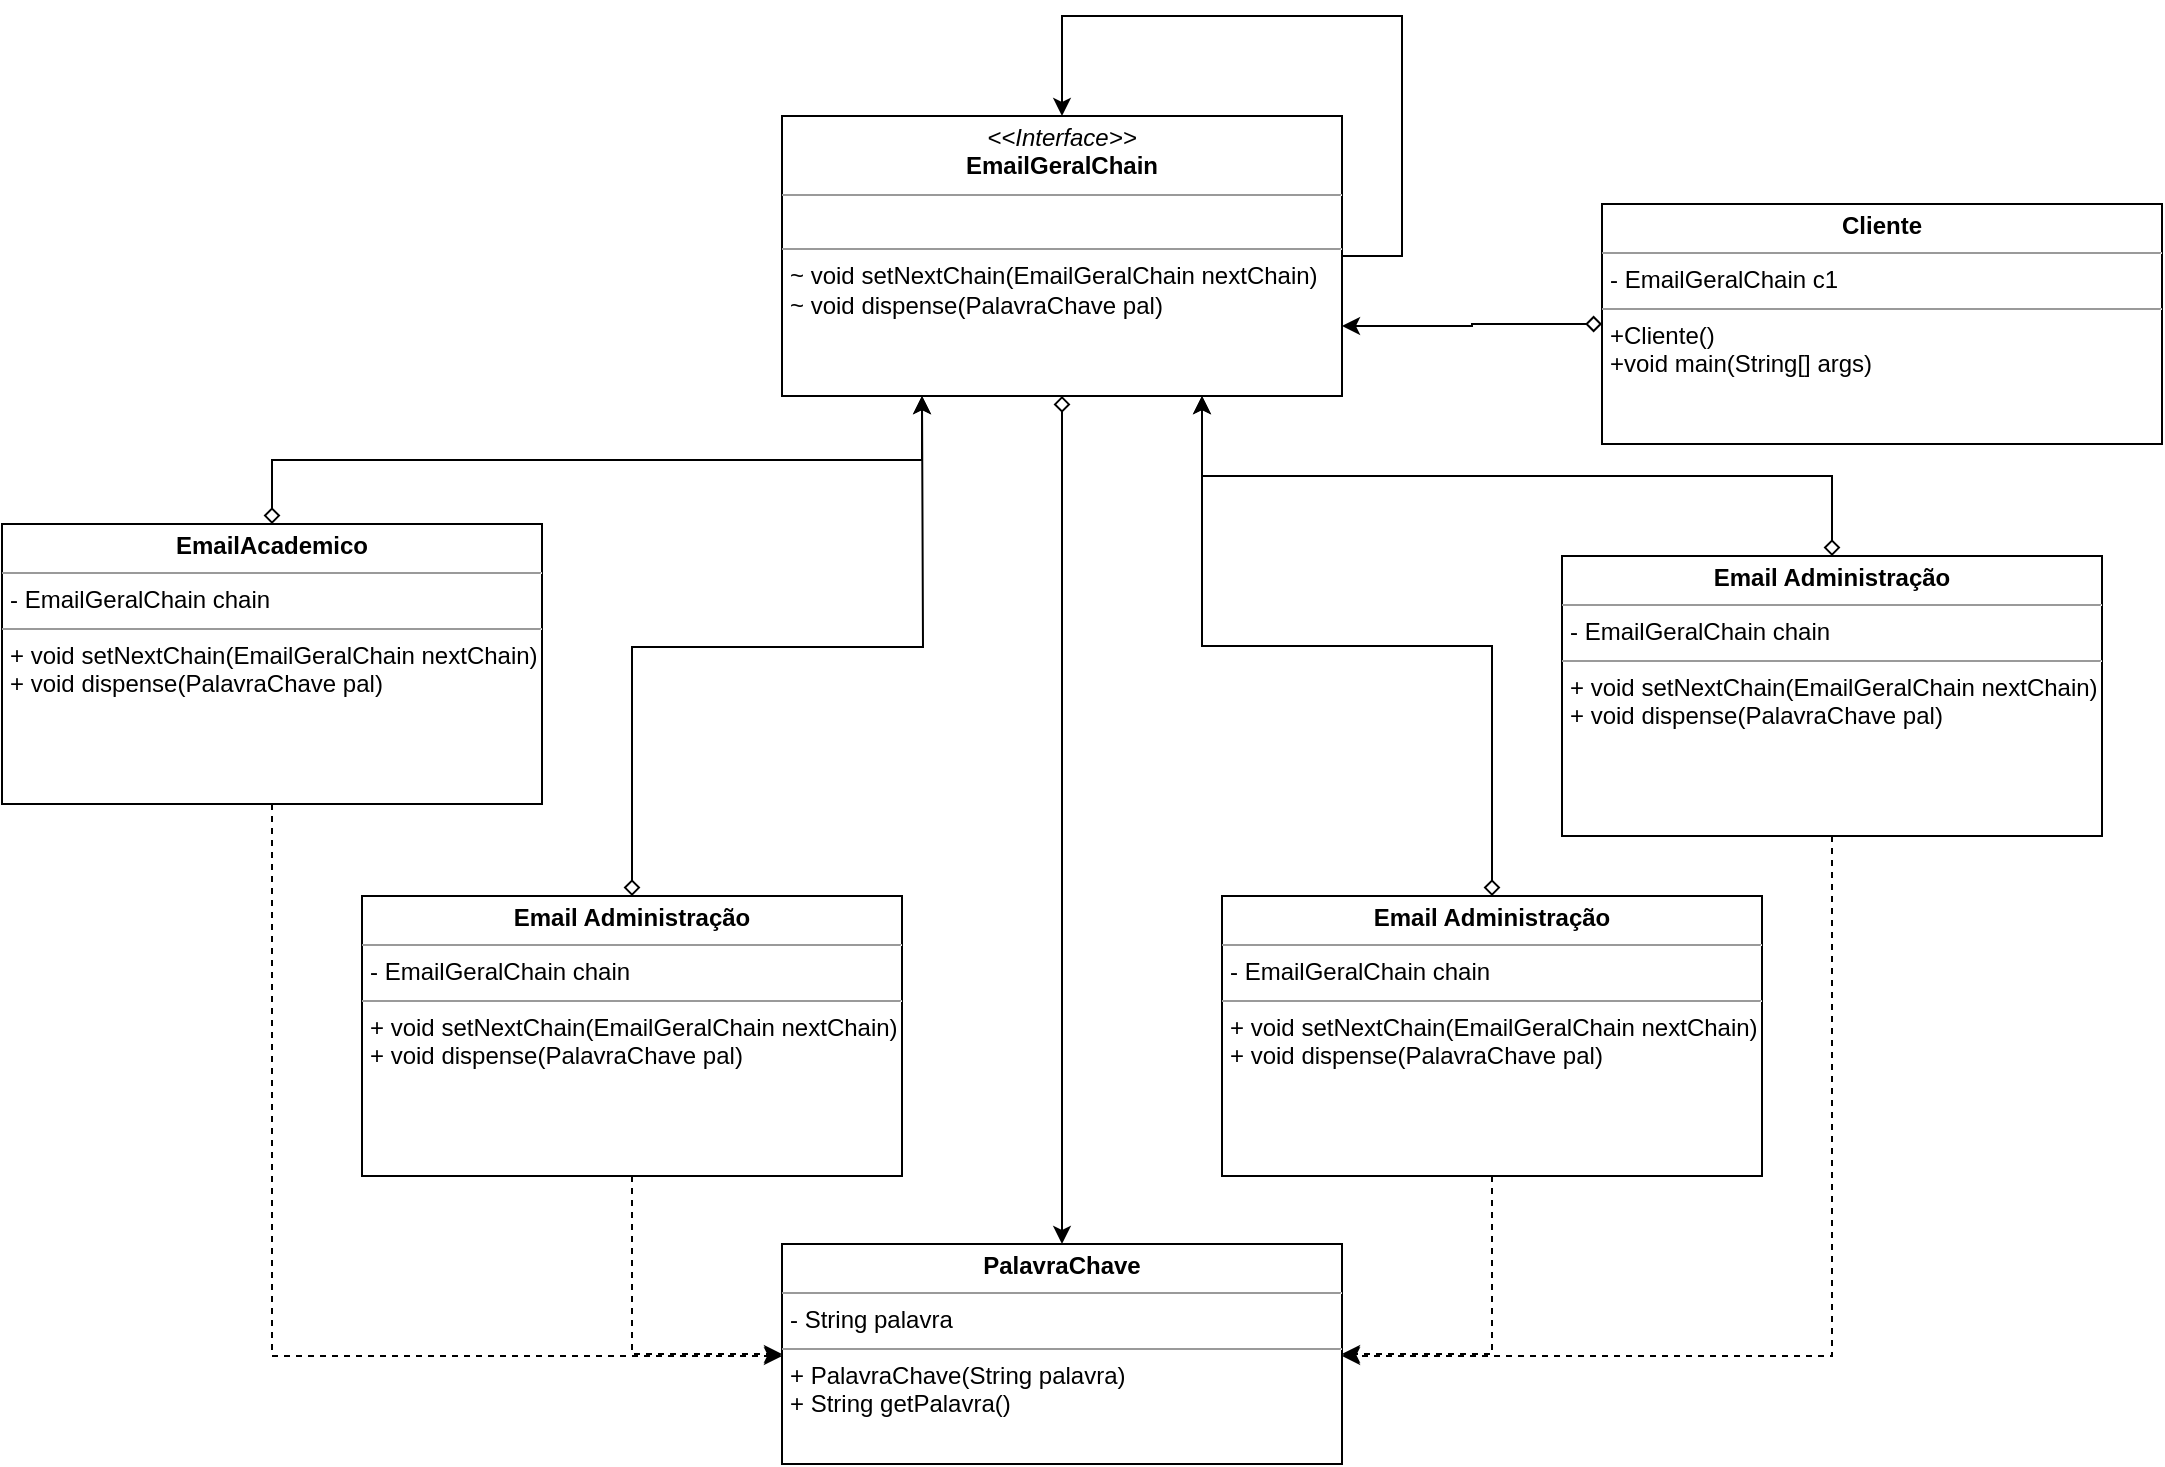 <mxfile version="14.5.1" type="github" pages="4">
  <diagram id="THf9DWfrAllVLS2fdhjk" name="1_E-mails">
    <mxGraphModel dx="1422" dy="762" grid="1" gridSize="10" guides="1" tooltips="1" connect="1" arrows="1" fold="1" page="1" pageScale="1" pageWidth="1169" pageHeight="827" math="0" shadow="0">
      <root>
        <mxCell id="0" />
        <mxCell id="1" parent="0" />
        <mxCell id="jGGfWXVOWTbNZ3hlvW6d-7" value="" style="edgeStyle=orthogonalEdgeStyle;rounded=0;orthogonalLoop=1;jettySize=auto;html=1;startArrow=diamond;startFill=0;" edge="1" parent="1" source="jGGfWXVOWTbNZ3hlvW6d-1" target="jGGfWXVOWTbNZ3hlvW6d-6">
          <mxGeometry relative="1" as="geometry" />
        </mxCell>
        <mxCell id="jGGfWXVOWTbNZ3hlvW6d-1" value="&lt;p style=&quot;margin: 0px ; margin-top: 4px ; text-align: center&quot;&gt;&lt;i&gt;&amp;lt;&amp;lt;Interface&amp;gt;&amp;gt;&lt;/i&gt;&lt;br&gt;&lt;b&gt;EmailGeralChain&lt;/b&gt;&lt;/p&gt;&lt;hr size=&quot;1&quot;&gt;&lt;p style=&quot;margin: 0px ; margin-left: 4px&quot;&gt;&lt;br&gt;&lt;/p&gt;&lt;hr size=&quot;1&quot;&gt;&lt;p style=&quot;margin: 0px ; margin-left: 4px&quot;&gt;~&amp;nbsp;void setNextChain(EmailGeralChain nextChain)&lt;/p&gt;&lt;p style=&quot;margin: 0px ; margin-left: 4px&quot;&gt;~ void dispense(PalavraChave pal)&lt;/p&gt;" style="verticalAlign=top;align=left;overflow=fill;fontSize=12;fontFamily=Helvetica;html=1;" vertex="1" parent="1">
          <mxGeometry x="420" y="70" width="280" height="140" as="geometry" />
        </mxCell>
        <mxCell id="jGGfWXVOWTbNZ3hlvW6d-2" style="edgeStyle=orthogonalEdgeStyle;rounded=0;orthogonalLoop=1;jettySize=auto;html=1;exitX=1;exitY=0.5;exitDx=0;exitDy=0;entryX=0.5;entryY=0;entryDx=0;entryDy=0;" edge="1" parent="1" source="jGGfWXVOWTbNZ3hlvW6d-1" target="jGGfWXVOWTbNZ3hlvW6d-1">
          <mxGeometry relative="1" as="geometry">
            <Array as="points">
              <mxPoint x="730" y="140" />
              <mxPoint x="730" y="20" />
              <mxPoint x="560" y="20" />
            </Array>
          </mxGeometry>
        </mxCell>
        <mxCell id="jGGfWXVOWTbNZ3hlvW6d-5" style="edgeStyle=orthogonalEdgeStyle;rounded=0;orthogonalLoop=1;jettySize=auto;html=1;exitX=0;exitY=0.5;exitDx=0;exitDy=0;entryX=1;entryY=0.75;entryDx=0;entryDy=0;startArrow=diamond;startFill=0;" edge="1" parent="1" source="jGGfWXVOWTbNZ3hlvW6d-3" target="jGGfWXVOWTbNZ3hlvW6d-1">
          <mxGeometry relative="1" as="geometry" />
        </mxCell>
        <mxCell id="jGGfWXVOWTbNZ3hlvW6d-3" value="&lt;p style=&quot;margin: 0px ; margin-top: 4px ; text-align: center&quot;&gt;&lt;b&gt;Cliente&lt;/b&gt;&lt;/p&gt;&lt;hr size=&quot;1&quot;&gt;&lt;p style=&quot;margin: 0px ; margin-left: 4px&quot;&gt;-&amp;nbsp;EmailGeralChain c1&lt;/p&gt;&lt;hr size=&quot;1&quot;&gt;&lt;p style=&quot;margin: 0px ; margin-left: 4px&quot;&gt;+Cliente()&lt;/p&gt;&lt;p style=&quot;margin: 0px ; margin-left: 4px&quot;&gt;+void main(String[] args)&lt;/p&gt;" style="verticalAlign=top;align=left;overflow=fill;fontSize=12;fontFamily=Helvetica;html=1;" vertex="1" parent="1">
          <mxGeometry x="830" y="114" width="280" height="120" as="geometry" />
        </mxCell>
        <mxCell id="jGGfWXVOWTbNZ3hlvW6d-6" value="&lt;p style=&quot;margin: 0px ; margin-top: 4px ; text-align: center&quot;&gt;&lt;b&gt;PalavraChave&lt;/b&gt;&lt;/p&gt;&lt;hr size=&quot;1&quot;&gt;&lt;p style=&quot;margin: 0px ; margin-left: 4px&quot;&gt;- String palavra&lt;/p&gt;&lt;hr size=&quot;1&quot;&gt;&lt;p style=&quot;margin: 0px ; margin-left: 4px&quot;&gt;+&amp;nbsp;PalavraChave(String palavra)&lt;/p&gt;&lt;p style=&quot;margin: 0px ; margin-left: 4px&quot;&gt;+&amp;nbsp;String getPalavra()&lt;/p&gt;" style="verticalAlign=top;align=left;overflow=fill;fontSize=12;fontFamily=Helvetica;html=1;" vertex="1" parent="1">
          <mxGeometry x="420" y="634" width="280" height="110" as="geometry" />
        </mxCell>
        <mxCell id="jGGfWXVOWTbNZ3hlvW6d-16" style="edgeStyle=orthogonalEdgeStyle;rounded=0;orthogonalLoop=1;jettySize=auto;html=1;exitX=0.5;exitY=0;exitDx=0;exitDy=0;entryX=0.25;entryY=1;entryDx=0;entryDy=0;startArrow=diamond;startFill=0;" edge="1" parent="1" source="jGGfWXVOWTbNZ3hlvW6d-8" target="jGGfWXVOWTbNZ3hlvW6d-1">
          <mxGeometry relative="1" as="geometry" />
        </mxCell>
        <mxCell id="jGGfWXVOWTbNZ3hlvW6d-22" style="edgeStyle=orthogonalEdgeStyle;rounded=0;orthogonalLoop=1;jettySize=auto;html=1;exitX=0.5;exitY=1;exitDx=0;exitDy=0;dashed=1;startArrow=none;startFill=0;" edge="1" parent="1" source="jGGfWXVOWTbNZ3hlvW6d-8">
          <mxGeometry relative="1" as="geometry">
            <mxPoint x="420" y="690" as="targetPoint" />
            <Array as="points">
              <mxPoint x="165" y="690" />
            </Array>
          </mxGeometry>
        </mxCell>
        <mxCell id="jGGfWXVOWTbNZ3hlvW6d-8" value="&lt;p style=&quot;margin: 0px ; margin-top: 4px ; text-align: center&quot;&gt;&lt;b&gt;EmailAcademico&lt;/b&gt;&lt;/p&gt;&lt;hr size=&quot;1&quot;&gt;&lt;p style=&quot;margin: 0px ; margin-left: 4px&quot;&gt;- EmailGeralChain chain&lt;/p&gt;&lt;hr size=&quot;1&quot;&gt;&lt;p style=&quot;margin: 0px ; margin-left: 4px&quot;&gt;+ void setNextChain(EmailGeralChain nextChain)&lt;/p&gt;&lt;p style=&quot;margin: 0px ; margin-left: 4px&quot;&gt;+ void dispense(PalavraChave pal)&lt;/p&gt;" style="verticalAlign=top;align=left;overflow=fill;fontSize=12;fontFamily=Helvetica;html=1;" vertex="1" parent="1">
          <mxGeometry x="30" y="274" width="270" height="140" as="geometry" />
        </mxCell>
        <mxCell id="jGGfWXVOWTbNZ3hlvW6d-17" style="edgeStyle=orthogonalEdgeStyle;rounded=0;orthogonalLoop=1;jettySize=auto;html=1;exitX=0.5;exitY=0;exitDx=0;exitDy=0;startArrow=diamond;startFill=0;" edge="1" parent="1" source="jGGfWXVOWTbNZ3hlvW6d-11">
          <mxGeometry relative="1" as="geometry">
            <mxPoint x="490" y="210" as="targetPoint" />
          </mxGeometry>
        </mxCell>
        <mxCell id="jGGfWXVOWTbNZ3hlvW6d-21" style="edgeStyle=orthogonalEdgeStyle;rounded=0;orthogonalLoop=1;jettySize=auto;html=1;exitX=0.5;exitY=1;exitDx=0;exitDy=0;entryX=0;entryY=0.5;entryDx=0;entryDy=0;startArrow=none;startFill=0;dashed=1;" edge="1" parent="1" source="jGGfWXVOWTbNZ3hlvW6d-11" target="jGGfWXVOWTbNZ3hlvW6d-6">
          <mxGeometry relative="1" as="geometry" />
        </mxCell>
        <mxCell id="jGGfWXVOWTbNZ3hlvW6d-11" value="&lt;p style=&quot;margin: 0px ; margin-top: 4px ; text-align: center&quot;&gt;&lt;b&gt;Email Administração&lt;/b&gt;&lt;/p&gt;&lt;hr size=&quot;1&quot;&gt;&lt;p style=&quot;margin: 0px ; margin-left: 4px&quot;&gt;- EmailGeralChain chain&lt;/p&gt;&lt;hr size=&quot;1&quot;&gt;&lt;p style=&quot;margin: 0px ; margin-left: 4px&quot;&gt;+ void setNextChain(EmailGeralChain nextChain)&lt;/p&gt;&lt;p style=&quot;margin: 0px ; margin-left: 4px&quot;&gt;+ void dispense(PalavraChave pal)&lt;/p&gt;" style="verticalAlign=top;align=left;overflow=fill;fontSize=12;fontFamily=Helvetica;html=1;" vertex="1" parent="1">
          <mxGeometry x="210" y="460" width="270" height="140" as="geometry" />
        </mxCell>
        <mxCell id="jGGfWXVOWTbNZ3hlvW6d-19" style="edgeStyle=orthogonalEdgeStyle;rounded=0;orthogonalLoop=1;jettySize=auto;html=1;exitX=0.5;exitY=0;exitDx=0;exitDy=0;startArrow=diamond;startFill=0;entryX=0.75;entryY=1;entryDx=0;entryDy=0;" edge="1" parent="1" source="jGGfWXVOWTbNZ3hlvW6d-12" target="jGGfWXVOWTbNZ3hlvW6d-1">
          <mxGeometry relative="1" as="geometry">
            <mxPoint x="640" y="220" as="targetPoint" />
          </mxGeometry>
        </mxCell>
        <mxCell id="jGGfWXVOWTbNZ3hlvW6d-23" style="edgeStyle=orthogonalEdgeStyle;rounded=0;orthogonalLoop=1;jettySize=auto;html=1;exitX=0.5;exitY=1;exitDx=0;exitDy=0;entryX=1;entryY=0.5;entryDx=0;entryDy=0;dashed=1;startArrow=none;startFill=0;" edge="1" parent="1" source="jGGfWXVOWTbNZ3hlvW6d-12" target="jGGfWXVOWTbNZ3hlvW6d-6">
          <mxGeometry relative="1" as="geometry" />
        </mxCell>
        <mxCell id="jGGfWXVOWTbNZ3hlvW6d-12" value="&lt;p style=&quot;margin: 0px ; margin-top: 4px ; text-align: center&quot;&gt;&lt;b&gt;Email Administração&lt;/b&gt;&lt;/p&gt;&lt;hr size=&quot;1&quot;&gt;&lt;p style=&quot;margin: 0px ; margin-left: 4px&quot;&gt;- EmailGeralChain chain&lt;/p&gt;&lt;hr size=&quot;1&quot;&gt;&lt;p style=&quot;margin: 0px ; margin-left: 4px&quot;&gt;+ void setNextChain(EmailGeralChain nextChain)&lt;/p&gt;&lt;p style=&quot;margin: 0px ; margin-left: 4px&quot;&gt;+ void dispense(PalavraChave pal)&lt;/p&gt;" style="verticalAlign=top;align=left;overflow=fill;fontSize=12;fontFamily=Helvetica;html=1;" vertex="1" parent="1">
          <mxGeometry x="640" y="460" width="270" height="140" as="geometry" />
        </mxCell>
        <mxCell id="jGGfWXVOWTbNZ3hlvW6d-18" style="edgeStyle=orthogonalEdgeStyle;rounded=0;orthogonalLoop=1;jettySize=auto;html=1;exitX=0.5;exitY=0;exitDx=0;exitDy=0;entryX=0.75;entryY=1;entryDx=0;entryDy=0;startArrow=diamond;startFill=0;" edge="1" parent="1" source="jGGfWXVOWTbNZ3hlvW6d-13" target="jGGfWXVOWTbNZ3hlvW6d-1">
          <mxGeometry relative="1" as="geometry" />
        </mxCell>
        <mxCell id="jGGfWXVOWTbNZ3hlvW6d-24" style="edgeStyle=orthogonalEdgeStyle;rounded=0;orthogonalLoop=1;jettySize=auto;html=1;exitX=0.5;exitY=1;exitDx=0;exitDy=0;dashed=1;startArrow=none;startFill=0;" edge="1" parent="1" source="jGGfWXVOWTbNZ3hlvW6d-13">
          <mxGeometry relative="1" as="geometry">
            <mxPoint x="700" y="690" as="targetPoint" />
            <Array as="points">
              <mxPoint x="945" y="690" />
            </Array>
          </mxGeometry>
        </mxCell>
        <mxCell id="jGGfWXVOWTbNZ3hlvW6d-13" value="&lt;p style=&quot;margin: 0px ; margin-top: 4px ; text-align: center&quot;&gt;&lt;b&gt;Email Administração&lt;/b&gt;&lt;/p&gt;&lt;hr size=&quot;1&quot;&gt;&lt;p style=&quot;margin: 0px ; margin-left: 4px&quot;&gt;- EmailGeralChain chain&lt;/p&gt;&lt;hr size=&quot;1&quot;&gt;&lt;p style=&quot;margin: 0px ; margin-left: 4px&quot;&gt;+ void setNextChain(EmailGeralChain nextChain)&lt;/p&gt;&lt;p style=&quot;margin: 0px ; margin-left: 4px&quot;&gt;+ void dispense(PalavraChave pal)&lt;/p&gt;" style="verticalAlign=top;align=left;overflow=fill;fontSize=12;fontFamily=Helvetica;html=1;" vertex="1" parent="1">
          <mxGeometry x="810" y="290" width="270" height="140" as="geometry" />
        </mxCell>
      </root>
    </mxGraphModel>
  </diagram>
  <diagram id="eOX76S7Y0mtXT3SGhpV3" name="2_Impressões">
    <mxGraphModel dx="1422" dy="762" grid="1" gridSize="10" guides="1" tooltips="1" connect="1" arrows="1" fold="1" page="1" pageScale="1" pageWidth="1169" pageHeight="827" math="0" shadow="0">
      <root>
        <mxCell id="Mytf7bnAdEDAXIpb7b2z-0" />
        <mxCell id="Mytf7bnAdEDAXIpb7b2z-1" parent="Mytf7bnAdEDAXIpb7b2z-0" />
        <mxCell id="inRHO1eajmmefQOpHFSM-7" value="&lt;p style=&quot;margin: 0px ; margin-top: 4px ; text-align: center&quot;&gt;&lt;b&gt;ImpressãoSingleton&lt;/b&gt;&lt;/p&gt;&lt;hr size=&quot;1&quot;&gt;&amp;nbsp; - ImpressãoSingleton uniqueInstance&lt;p style=&quot;margin: 0px ; margin-left: 4px&quot;&gt;&lt;br&gt;&lt;/p&gt;&lt;hr size=&quot;1&quot;&gt;&lt;p style=&quot;margin: 0px ; margin-left: 4px&quot;&gt;&amp;nbsp;- ImpressãoSingleton()&lt;br&gt;&amp;nbsp;+ synchronized ImpressãoSingleton getInstance()&lt;/p&gt;" style="verticalAlign=top;align=left;overflow=fill;fontSize=12;fontFamily=Helvetica;html=1;" vertex="1" parent="Mytf7bnAdEDAXIpb7b2z-1">
          <mxGeometry x="480" y="180" width="280" height="130" as="geometry" />
        </mxCell>
        <mxCell id="inRHO1eajmmefQOpHFSM-8" style="edgeStyle=orthogonalEdgeStyle;rounded=0;orthogonalLoop=1;jettySize=auto;html=1;exitX=1;exitY=0.5;exitDx=0;exitDy=0;entryX=0.5;entryY=1;entryDx=0;entryDy=0;" edge="1" parent="Mytf7bnAdEDAXIpb7b2z-1" source="inRHO1eajmmefQOpHFSM-7" target="inRHO1eajmmefQOpHFSM-7">
          <mxGeometry relative="1" as="geometry" />
        </mxCell>
        <mxCell id="inRHO1eajmmefQOpHFSM-9" style="edgeStyle=orthogonalEdgeStyle;rounded=0;orthogonalLoop=1;jettySize=auto;html=1;exitX=1;exitY=0.25;exitDx=0;exitDy=0;entryX=0.25;entryY=1;entryDx=0;entryDy=0;" edge="1" parent="Mytf7bnAdEDAXIpb7b2z-1" source="inRHO1eajmmefQOpHFSM-7" target="inRHO1eajmmefQOpHFSM-7">
          <mxGeometry relative="1" as="geometry">
            <Array as="points">
              <mxPoint x="770" y="220" />
              <mxPoint x="810" y="220" />
              <mxPoint x="810" y="370" />
              <mxPoint x="560" y="370" />
            </Array>
          </mxGeometry>
        </mxCell>
        <mxCell id="inRHO1eajmmefQOpHFSM-10" value="UniqueInstance" style="edgeLabel;html=1;align=center;verticalAlign=middle;resizable=0;points=[];" vertex="1" connectable="0" parent="inRHO1eajmmefQOpHFSM-9">
          <mxGeometry x="0.423" y="-1" relative="1" as="geometry">
            <mxPoint x="33.5" as="offset" />
          </mxGeometry>
        </mxCell>
        <mxCell id="inRHO1eajmmefQOpHFSM-11" value="Exercicio 2 - fila de impressões" style="text;html=1;align=center;verticalAlign=middle;resizable=0;points=[];autosize=1;" vertex="1" parent="Mytf7bnAdEDAXIpb7b2z-1">
          <mxGeometry x="400" y="90" width="180" height="20" as="geometry" />
        </mxCell>
        <mxCell id="7KOovRXBlGtNv_IAU-2x-0" value="Para resolver esse exercicio foi utilizado o padrão de projeto singleton, a classe &quot;impressãoSingleton&quot; tem como função controlar sua propria instancia, como o constutor(impressãoSingleton() é privado&lt;br&gt;não será possivel utilizar a palavra new para instanciar sua existencia, apenas será possivel pelo metodo sincronizado getInstance(), assim garantimos que somente uma impressão será feita e se não for nula&amp;nbsp;&lt;br&gt;a instancia, será colocado na fila de impressão,&amp;nbsp;" style="text;html=1;align=center;verticalAlign=middle;resizable=0;points=[];autosize=1;" vertex="1" parent="Mytf7bnAdEDAXIpb7b2z-1">
          <mxGeometry x="20" y="389" width="1130" height="50" as="geometry" />
        </mxCell>
        <mxCell id="7KOovRXBlGtNv_IAU-2x-1" value="obs: foi utilizado a palavra sinchronized para tambem garantir que nenhuma thread paralela possa instanciar um singleton ao mesmo tempo, todas as threads precisam sincronizar para solicitar o getInstance()" style="text;html=1;align=center;verticalAlign=middle;resizable=0;points=[];autosize=1;" vertex="1" parent="Mytf7bnAdEDAXIpb7b2z-1">
          <mxGeometry x="25" y="460" width="1120" height="20" as="geometry" />
        </mxCell>
        <mxCell id="7KOovRXBlGtNv_IAU-2x-2" value="&lt;b&gt;vantagens&lt;/b&gt;&lt;br&gt;* apenas uma instancia&lt;br&gt;* substitui variáveis globais&lt;br&gt;* usa lazy instantiation ( ela é criada somente no momento do uso)" style="text;html=1;align=center;verticalAlign=middle;resizable=0;points=[];autosize=1;" vertex="1" parent="Mytf7bnAdEDAXIpb7b2z-1">
          <mxGeometry x="160" y="500" width="370" height="60" as="geometry" />
        </mxCell>
        <mxCell id="7KOovRXBlGtNv_IAU-2x-3" value="&lt;b&gt;desvantagens&lt;/b&gt;&lt;br&gt;* dificulta os testes, pois todas as classes dependentes de impressão irão acessa-la&lt;br&gt;&amp;nbsp;e uma alteração pode gerar resultados inesperados&lt;br&gt;*Viola o principio de responsabilidade única&lt;br&gt;* ela precisa de tratamento especial em caso de concorrência, utilização do sinchonized" style="text;html=1;align=center;verticalAlign=middle;resizable=0;points=[];autosize=1;" vertex="1" parent="Mytf7bnAdEDAXIpb7b2z-1">
          <mxGeometry x="570" y="500" width="480" height="80" as="geometry" />
        </mxCell>
        <mxCell id="7KOovRXBlGtNv_IAU-2x-4" value="poderia ser utilizado o padrão de projeto state que trabalha com o estado dos objetos como alternativa do singleton" style="text;html=1;align=center;verticalAlign=middle;resizable=0;points=[];autosize=1;" vertex="1" parent="Mytf7bnAdEDAXIpb7b2z-1">
          <mxGeometry x="210" y="620" width="630" height="20" as="geometry" />
        </mxCell>
      </root>
    </mxGraphModel>
  </diagram>
  <diagram id="t5bgA46i2kPyoGgze71Z" name="Page-3">
    <mxGraphModel dx="1422" dy="762" grid="1" gridSize="10" guides="1" tooltips="1" connect="1" arrows="1" fold="1" page="1" pageScale="1" pageWidth="1169" pageHeight="827" math="0" shadow="0">
      <root>
        <mxCell id="0rzKR2Agluwp4kBhpItp-0" />
        <mxCell id="0rzKR2Agluwp4kBhpItp-1" parent="0rzKR2Agluwp4kBhpItp-0" />
      </root>
    </mxGraphModel>
  </diagram>
  <diagram id="pv3TwzXgZddJM3SGXYqN" name="Page-4">
    <mxGraphModel dx="1422" dy="762" grid="1" gridSize="10" guides="1" tooltips="1" connect="1" arrows="1" fold="1" page="1" pageScale="1" pageWidth="1169" pageHeight="827" math="0" shadow="0">
      <root>
        <mxCell id="ohO272MbGY923b4xOURf-0" />
        <mxCell id="ohO272MbGY923b4xOURf-1" parent="ohO272MbGY923b4xOURf-0" />
      </root>
    </mxGraphModel>
  </diagram>
</mxfile>
